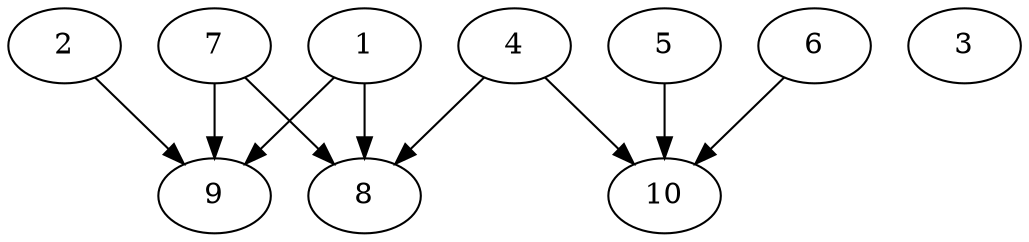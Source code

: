 // DAG automatically generated by daggen at Thu Oct  3 13:58:05 2019
// ./daggen --dot -n 10 --ccr 0.3 --fat 0.9 --regular 0.7 --density 0.9 --mindata 5242880 --maxdata 52428800 
digraph G {
  1 [size="131181227", alpha="0.19", expect_size="39354368"] 
  1 -> 8 [size ="39354368"]
  1 -> 9 [size ="39354368"]
  2 [size="171154773", alpha="0.08", expect_size="51346432"] 
  2 -> 9 [size ="51346432"]
  3 [size="101167787", alpha="0.03", expect_size="30350336"] 
  4 [size="166184960", alpha="0.02", expect_size="49855488"] 
  4 -> 8 [size ="49855488"]
  4 -> 10 [size ="49855488"]
  5 [size="56681813", alpha="0.08", expect_size="17004544"] 
  5 -> 10 [size ="17004544"]
  6 [size="173008213", alpha="0.11", expect_size="51902464"] 
  6 -> 10 [size ="51902464"]
  7 [size="97348267", alpha="0.06", expect_size="29204480"] 
  7 -> 8 [size ="29204480"]
  7 -> 9 [size ="29204480"]
  8 [size="144015360", alpha="0.05", expect_size="43204608"] 
  9 [size="100816213", alpha="0.04", expect_size="30244864"] 
  10 [size="32508587", alpha="0.17", expect_size="9752576"] 
}
